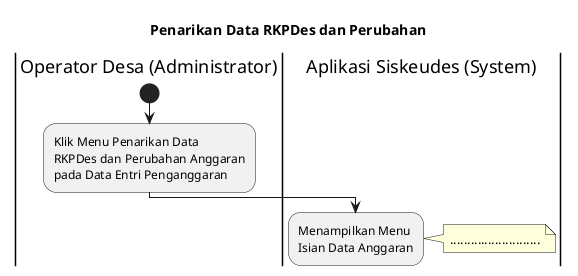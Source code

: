 @startuml
title "Penarikan Data RKPDes dan Perubahan"
|Operator Desa (Administrator)|
start
:Klik Menu Penarikan Data
RKPDes dan Perubahan Anggaran
pada Data Entri Penganggaran;
|Aplikasi Siskeudes (System)|
:Menampilkan Menu
Isian Data Anggaran;
note right
    ..........................
end note

@enduml